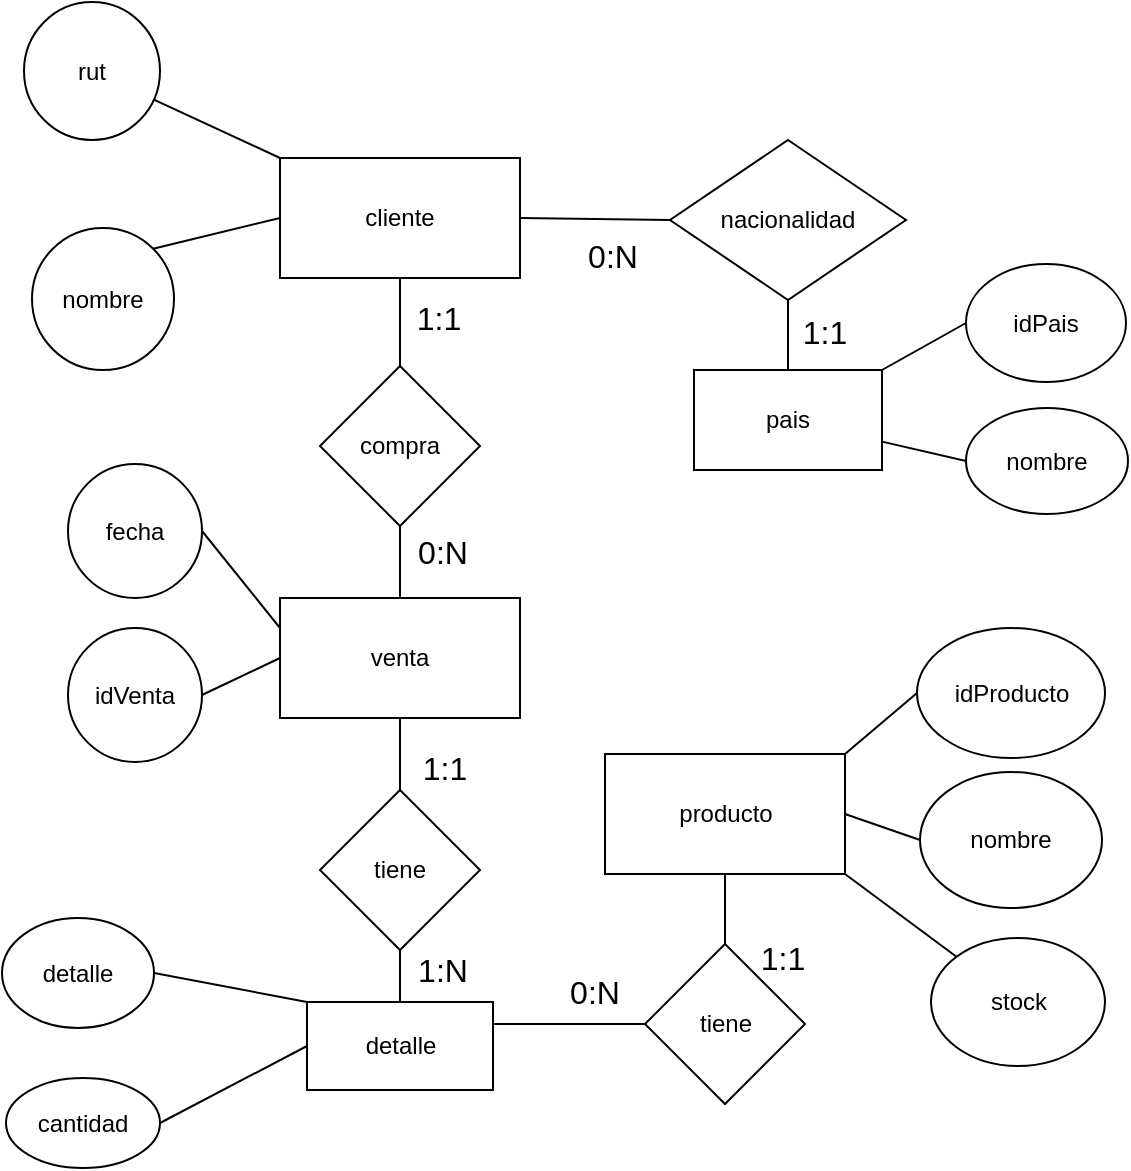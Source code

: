 <mxfile version="24.7.5">
  <diagram name="Página-1" id="2crBmEEUw5vN4-sz8Spd">
    <mxGraphModel dx="2074" dy="1176" grid="0" gridSize="10" guides="1" tooltips="1" connect="1" arrows="1" fold="1" page="0" pageScale="1" pageWidth="827" pageHeight="1169" math="0" shadow="0">
      <root>
        <mxCell id="0" />
        <mxCell id="1" parent="0" />
        <mxCell id="iR6kMIGFltrkhcfpv41R-1" value="cliente" style="rounded=0;whiteSpace=wrap;html=1;" vertex="1" parent="1">
          <mxGeometry x="108" y="-31" width="120" height="60" as="geometry" />
        </mxCell>
        <mxCell id="iR6kMIGFltrkhcfpv41R-2" value="rut" style="ellipse;whiteSpace=wrap;html=1;" vertex="1" parent="1">
          <mxGeometry x="-20" y="-109" width="68" height="69" as="geometry" />
        </mxCell>
        <mxCell id="iR6kMIGFltrkhcfpv41R-6" value="" style="endArrow=none;html=1;rounded=0;fontSize=12;startSize=8;endSize=8;curved=1;entryX=0;entryY=0;entryDx=0;entryDy=0;" edge="1" parent="1" source="iR6kMIGFltrkhcfpv41R-2" target="iR6kMIGFltrkhcfpv41R-1">
          <mxGeometry width="50" height="50" relative="1" as="geometry">
            <mxPoint x="175" y="225" as="sourcePoint" />
            <mxPoint x="225" y="175" as="targetPoint" />
          </mxGeometry>
        </mxCell>
        <mxCell id="iR6kMIGFltrkhcfpv41R-7" value="nombre" style="ellipse;whiteSpace=wrap;html=1;aspect=fixed;" vertex="1" parent="1">
          <mxGeometry x="-16" y="4" width="71" height="71" as="geometry" />
        </mxCell>
        <mxCell id="iR6kMIGFltrkhcfpv41R-8" value="" style="endArrow=none;html=1;rounded=0;fontSize=12;startSize=8;endSize=8;curved=1;exitX=1;exitY=0;exitDx=0;exitDy=0;entryX=0;entryY=0.5;entryDx=0;entryDy=0;" edge="1" parent="1" source="iR6kMIGFltrkhcfpv41R-7" target="iR6kMIGFltrkhcfpv41R-1">
          <mxGeometry width="50" height="50" relative="1" as="geometry">
            <mxPoint x="175" y="225" as="sourcePoint" />
            <mxPoint x="225" y="175" as="targetPoint" />
          </mxGeometry>
        </mxCell>
        <mxCell id="iR6kMIGFltrkhcfpv41R-9" value="compra" style="rhombus;whiteSpace=wrap;html=1;" vertex="1" parent="1">
          <mxGeometry x="128" y="73" width="80" height="80" as="geometry" />
        </mxCell>
        <mxCell id="iR6kMIGFltrkhcfpv41R-10" value="" style="endArrow=none;html=1;rounded=0;fontSize=12;startSize=8;endSize=8;curved=1;entryX=0.5;entryY=1;entryDx=0;entryDy=0;exitX=0.5;exitY=0;exitDx=0;exitDy=0;" edge="1" parent="1" source="iR6kMIGFltrkhcfpv41R-9" target="iR6kMIGFltrkhcfpv41R-1">
          <mxGeometry width="50" height="50" relative="1" as="geometry">
            <mxPoint x="175" y="225" as="sourcePoint" />
            <mxPoint x="225" y="175" as="targetPoint" />
          </mxGeometry>
        </mxCell>
        <mxCell id="iR6kMIGFltrkhcfpv41R-13" value="venta" style="rounded=0;whiteSpace=wrap;html=1;" vertex="1" parent="1">
          <mxGeometry x="108" y="189" width="120" height="60" as="geometry" />
        </mxCell>
        <mxCell id="iR6kMIGFltrkhcfpv41R-14" value="" style="endArrow=none;html=1;rounded=0;fontSize=12;startSize=8;endSize=8;curved=1;entryX=0.5;entryY=1;entryDx=0;entryDy=0;exitX=0.5;exitY=0;exitDx=0;exitDy=0;" edge="1" parent="1" source="iR6kMIGFltrkhcfpv41R-13" target="iR6kMIGFltrkhcfpv41R-9">
          <mxGeometry width="50" height="50" relative="1" as="geometry">
            <mxPoint x="175" y="225" as="sourcePoint" />
            <mxPoint x="188" y="160" as="targetPoint" />
          </mxGeometry>
        </mxCell>
        <mxCell id="iR6kMIGFltrkhcfpv41R-15" value="fecha" style="ellipse;whiteSpace=wrap;html=1;aspect=fixed;" vertex="1" parent="1">
          <mxGeometry x="2" y="122" width="67" height="67" as="geometry" />
        </mxCell>
        <mxCell id="iR6kMIGFltrkhcfpv41R-16" value="" style="endArrow=none;html=1;rounded=0;fontSize=12;startSize=8;endSize=8;curved=1;exitX=1;exitY=0.5;exitDx=0;exitDy=0;entryX=0;entryY=0.25;entryDx=0;entryDy=0;" edge="1" parent="1" source="iR6kMIGFltrkhcfpv41R-15" target="iR6kMIGFltrkhcfpv41R-13">
          <mxGeometry width="50" height="50" relative="1" as="geometry">
            <mxPoint x="175" y="225" as="sourcePoint" />
            <mxPoint x="225" y="175" as="targetPoint" />
          </mxGeometry>
        </mxCell>
        <mxCell id="iR6kMIGFltrkhcfpv41R-17" value="idVenta" style="ellipse;whiteSpace=wrap;html=1;aspect=fixed;" vertex="1" parent="1">
          <mxGeometry x="2" y="204" width="67" height="67" as="geometry" />
        </mxCell>
        <mxCell id="iR6kMIGFltrkhcfpv41R-18" value="" style="endArrow=none;html=1;rounded=0;fontSize=12;startSize=8;endSize=8;curved=1;exitX=1;exitY=0.5;exitDx=0;exitDy=0;entryX=0;entryY=0.5;entryDx=0;entryDy=0;" edge="1" parent="1" source="iR6kMIGFltrkhcfpv41R-17" target="iR6kMIGFltrkhcfpv41R-13">
          <mxGeometry width="50" height="50" relative="1" as="geometry">
            <mxPoint x="175" y="225" as="sourcePoint" />
            <mxPoint x="225" y="175" as="targetPoint" />
          </mxGeometry>
        </mxCell>
        <mxCell id="iR6kMIGFltrkhcfpv41R-20" value="tiene" style="rhombus;whiteSpace=wrap;html=1;" vertex="1" parent="1">
          <mxGeometry x="128" y="285" width="80" height="80" as="geometry" />
        </mxCell>
        <mxCell id="iR6kMIGFltrkhcfpv41R-21" value="detalle" style="rounded=0;whiteSpace=wrap;html=1;" vertex="1" parent="1">
          <mxGeometry x="121.5" y="391" width="93" height="44" as="geometry" />
        </mxCell>
        <mxCell id="iR6kMIGFltrkhcfpv41R-22" value="detalle" style="ellipse;whiteSpace=wrap;html=1;" vertex="1" parent="1">
          <mxGeometry x="-31" y="349" width="76" height="55" as="geometry" />
        </mxCell>
        <mxCell id="iR6kMIGFltrkhcfpv41R-23" value="cantidad" style="ellipse;whiteSpace=wrap;html=1;" vertex="1" parent="1">
          <mxGeometry x="-29" y="429" width="77" height="45" as="geometry" />
        </mxCell>
        <mxCell id="iR6kMIGFltrkhcfpv41R-25" value="" style="endArrow=none;html=1;rounded=0;fontSize=12;startSize=8;endSize=8;curved=1;exitX=0.5;exitY=1;exitDx=0;exitDy=0;entryX=0.5;entryY=0;entryDx=0;entryDy=0;" edge="1" parent="1" source="iR6kMIGFltrkhcfpv41R-13" target="iR6kMIGFltrkhcfpv41R-20">
          <mxGeometry width="50" height="50" relative="1" as="geometry">
            <mxPoint x="175" y="225" as="sourcePoint" />
            <mxPoint x="225" y="175" as="targetPoint" />
          </mxGeometry>
        </mxCell>
        <mxCell id="iR6kMIGFltrkhcfpv41R-26" value="" style="endArrow=none;html=1;rounded=0;fontSize=12;startSize=8;endSize=8;curved=1;exitX=0.5;exitY=1;exitDx=0;exitDy=0;entryX=0.5;entryY=0;entryDx=0;entryDy=0;" edge="1" parent="1" source="iR6kMIGFltrkhcfpv41R-20" target="iR6kMIGFltrkhcfpv41R-21">
          <mxGeometry width="50" height="50" relative="1" as="geometry">
            <mxPoint x="175" y="225" as="sourcePoint" />
            <mxPoint x="225" y="175" as="targetPoint" />
          </mxGeometry>
        </mxCell>
        <mxCell id="iR6kMIGFltrkhcfpv41R-29" value="" style="endArrow=none;html=1;rounded=0;fontSize=12;startSize=8;endSize=8;curved=1;exitX=1;exitY=0.5;exitDx=0;exitDy=0;entryX=0;entryY=0;entryDx=0;entryDy=0;" edge="1" parent="1" source="iR6kMIGFltrkhcfpv41R-22" target="iR6kMIGFltrkhcfpv41R-21">
          <mxGeometry width="50" height="50" relative="1" as="geometry">
            <mxPoint x="175" y="225" as="sourcePoint" />
            <mxPoint x="122" y="400" as="targetPoint" />
          </mxGeometry>
        </mxCell>
        <mxCell id="iR6kMIGFltrkhcfpv41R-32" value="" style="endArrow=none;html=1;rounded=0;fontSize=12;startSize=8;endSize=8;curved=1;exitX=1;exitY=0.5;exitDx=0;exitDy=0;entryX=0;entryY=0.5;entryDx=0;entryDy=0;" edge="1" parent="1" source="iR6kMIGFltrkhcfpv41R-23" target="iR6kMIGFltrkhcfpv41R-21">
          <mxGeometry width="50" height="50" relative="1" as="geometry">
            <mxPoint x="175" y="225" as="sourcePoint" />
            <mxPoint x="225" y="175" as="targetPoint" />
          </mxGeometry>
        </mxCell>
        <mxCell id="iR6kMIGFltrkhcfpv41R-33" value="tiene" style="rhombus;whiteSpace=wrap;html=1;" vertex="1" parent="1">
          <mxGeometry x="290.5" y="362" width="80" height="80" as="geometry" />
        </mxCell>
        <mxCell id="iR6kMIGFltrkhcfpv41R-34" value="" style="endArrow=none;html=1;rounded=0;fontSize=12;startSize=8;endSize=8;curved=1;exitX=1;exitY=0.25;exitDx=0;exitDy=0;entryX=0;entryY=0.5;entryDx=0;entryDy=0;" edge="1" parent="1" source="iR6kMIGFltrkhcfpv41R-21" target="iR6kMIGFltrkhcfpv41R-33">
          <mxGeometry width="50" height="50" relative="1" as="geometry">
            <mxPoint x="253" y="402" as="sourcePoint" />
            <mxPoint x="324.5" y="175" as="targetPoint" />
          </mxGeometry>
        </mxCell>
        <mxCell id="iR6kMIGFltrkhcfpv41R-35" value="producto" style="rounded=0;whiteSpace=wrap;html=1;" vertex="1" parent="1">
          <mxGeometry x="270.5" y="267" width="120" height="60" as="geometry" />
        </mxCell>
        <mxCell id="iR6kMIGFltrkhcfpv41R-36" value="" style="endArrow=none;html=1;rounded=0;fontSize=12;startSize=8;endSize=8;curved=1;exitX=0.5;exitY=0;exitDx=0;exitDy=0;entryX=0.5;entryY=1;entryDx=0;entryDy=0;" edge="1" parent="1" source="iR6kMIGFltrkhcfpv41R-33" target="iR6kMIGFltrkhcfpv41R-35">
          <mxGeometry width="50" height="50" relative="1" as="geometry">
            <mxPoint x="329.5" y="351" as="sourcePoint" />
            <mxPoint x="324.5" y="175" as="targetPoint" />
          </mxGeometry>
        </mxCell>
        <mxCell id="iR6kMIGFltrkhcfpv41R-37" style="edgeStyle=none;curved=1;rounded=0;orthogonalLoop=1;jettySize=auto;html=1;exitX=1;exitY=0;exitDx=0;exitDy=0;fontSize=12;startSize=8;endSize=8;" edge="1" parent="1" source="iR6kMIGFltrkhcfpv41R-35" target="iR6kMIGFltrkhcfpv41R-35">
          <mxGeometry relative="1" as="geometry" />
        </mxCell>
        <mxCell id="iR6kMIGFltrkhcfpv41R-38" value="idProducto" style="ellipse;whiteSpace=wrap;html=1;" vertex="1" parent="1">
          <mxGeometry x="426.5" y="204" width="94" height="65" as="geometry" />
        </mxCell>
        <mxCell id="iR6kMIGFltrkhcfpv41R-39" value="" style="endArrow=none;html=1;rounded=0;fontSize=12;startSize=8;endSize=8;curved=1;entryX=0;entryY=0.5;entryDx=0;entryDy=0;exitX=1;exitY=0;exitDx=0;exitDy=0;" edge="1" parent="1" source="iR6kMIGFltrkhcfpv41R-35" target="iR6kMIGFltrkhcfpv41R-38">
          <mxGeometry width="50" height="50" relative="1" as="geometry">
            <mxPoint x="274.5" y="225" as="sourcePoint" />
            <mxPoint x="324.5" y="175" as="targetPoint" />
          </mxGeometry>
        </mxCell>
        <mxCell id="iR6kMIGFltrkhcfpv41R-40" value="nombre" style="ellipse;whiteSpace=wrap;html=1;" vertex="1" parent="1">
          <mxGeometry x="428" y="276" width="91" height="68" as="geometry" />
        </mxCell>
        <mxCell id="iR6kMIGFltrkhcfpv41R-41" value="" style="endArrow=none;html=1;rounded=0;fontSize=12;startSize=8;endSize=8;curved=1;exitX=0;exitY=0.5;exitDx=0;exitDy=0;entryX=1;entryY=0.5;entryDx=0;entryDy=0;" edge="1" parent="1" source="iR6kMIGFltrkhcfpv41R-40" target="iR6kMIGFltrkhcfpv41R-35">
          <mxGeometry width="50" height="50" relative="1" as="geometry">
            <mxPoint x="274.5" y="225" as="sourcePoint" />
            <mxPoint x="324.5" y="175" as="targetPoint" />
          </mxGeometry>
        </mxCell>
        <mxCell id="iR6kMIGFltrkhcfpv41R-42" value="stock" style="ellipse;whiteSpace=wrap;html=1;" vertex="1" parent="1">
          <mxGeometry x="433.5" y="359" width="87" height="64" as="geometry" />
        </mxCell>
        <mxCell id="iR6kMIGFltrkhcfpv41R-43" value="" style="endArrow=none;html=1;rounded=0;fontSize=12;startSize=8;endSize=8;curved=1;entryX=0;entryY=0;entryDx=0;entryDy=0;exitX=1;exitY=1;exitDx=0;exitDy=0;" edge="1" parent="1" source="iR6kMIGFltrkhcfpv41R-35" target="iR6kMIGFltrkhcfpv41R-42">
          <mxGeometry width="50" height="50" relative="1" as="geometry">
            <mxPoint x="274.5" y="225" as="sourcePoint" />
            <mxPoint x="324.5" y="175" as="targetPoint" />
          </mxGeometry>
        </mxCell>
        <mxCell id="iR6kMIGFltrkhcfpv41R-45" value="nacionalidad" style="rhombus;whiteSpace=wrap;html=1;" vertex="1" parent="1">
          <mxGeometry x="303" y="-40" width="118" height="80" as="geometry" />
        </mxCell>
        <mxCell id="iR6kMIGFltrkhcfpv41R-46" value="" style="endArrow=none;html=1;rounded=0;fontSize=12;startSize=8;endSize=8;curved=1;entryX=0;entryY=0.5;entryDx=0;entryDy=0;exitX=1;exitY=0.5;exitDx=0;exitDy=0;" edge="1" parent="1" source="iR6kMIGFltrkhcfpv41R-1" target="iR6kMIGFltrkhcfpv41R-45">
          <mxGeometry width="50" height="50" relative="1" as="geometry">
            <mxPoint x="236" y="225" as="sourcePoint" />
            <mxPoint x="286" y="175" as="targetPoint" />
          </mxGeometry>
        </mxCell>
        <mxCell id="iR6kMIGFltrkhcfpv41R-47" value="pais" style="rounded=0;whiteSpace=wrap;html=1;" vertex="1" parent="1">
          <mxGeometry x="315" y="75" width="94" height="50" as="geometry" />
        </mxCell>
        <mxCell id="iR6kMIGFltrkhcfpv41R-48" value="" style="endArrow=none;html=1;rounded=0;fontSize=12;startSize=8;endSize=8;curved=1;entryX=0.5;entryY=1;entryDx=0;entryDy=0;exitX=0.5;exitY=0;exitDx=0;exitDy=0;" edge="1" parent="1" source="iR6kMIGFltrkhcfpv41R-47" target="iR6kMIGFltrkhcfpv41R-45">
          <mxGeometry width="50" height="50" relative="1" as="geometry">
            <mxPoint x="236" y="225" as="sourcePoint" />
            <mxPoint x="286" y="175" as="targetPoint" />
          </mxGeometry>
        </mxCell>
        <mxCell id="iR6kMIGFltrkhcfpv41R-49" value="idPais" style="ellipse;whiteSpace=wrap;html=1;" vertex="1" parent="1">
          <mxGeometry x="451" y="22" width="80" height="59" as="geometry" />
        </mxCell>
        <mxCell id="iR6kMIGFltrkhcfpv41R-51" value="nombre" style="ellipse;whiteSpace=wrap;html=1;" vertex="1" parent="1">
          <mxGeometry x="451" y="94" width="81" height="53" as="geometry" />
        </mxCell>
        <mxCell id="iR6kMIGFltrkhcfpv41R-52" value="" style="endArrow=none;html=1;rounded=0;fontSize=12;startSize=8;endSize=8;curved=1;entryX=0;entryY=0.5;entryDx=0;entryDy=0;exitX=1;exitY=0;exitDx=0;exitDy=0;" edge="1" parent="1" source="iR6kMIGFltrkhcfpv41R-47" target="iR6kMIGFltrkhcfpv41R-49">
          <mxGeometry width="50" height="50" relative="1" as="geometry">
            <mxPoint x="236" y="225" as="sourcePoint" />
            <mxPoint x="286" y="175" as="targetPoint" />
          </mxGeometry>
        </mxCell>
        <mxCell id="iR6kMIGFltrkhcfpv41R-53" value="" style="endArrow=none;html=1;rounded=0;fontSize=12;startSize=8;endSize=8;curved=1;entryX=0;entryY=0.5;entryDx=0;entryDy=0;" edge="1" parent="1" source="iR6kMIGFltrkhcfpv41R-47" target="iR6kMIGFltrkhcfpv41R-51">
          <mxGeometry width="50" height="50" relative="1" as="geometry">
            <mxPoint x="236" y="225" as="sourcePoint" />
            <mxPoint x="286" y="175" as="targetPoint" />
          </mxGeometry>
        </mxCell>
        <mxCell id="iR6kMIGFltrkhcfpv41R-54" value="1:1" style="text;html=1;align=center;verticalAlign=middle;resizable=0;points=[];autosize=1;strokeColor=none;fillColor=none;fontSize=16;" vertex="1" parent="1">
          <mxGeometry x="339" y="353.5" width="40" height="31" as="geometry" />
        </mxCell>
        <mxCell id="iR6kMIGFltrkhcfpv41R-55" value="0:N" style="text;html=1;align=center;verticalAlign=middle;resizable=0;points=[];autosize=1;strokeColor=none;fillColor=none;fontSize=16;" vertex="1" parent="1">
          <mxGeometry x="243" y="370" width="43" height="31" as="geometry" />
        </mxCell>
        <mxCell id="iR6kMIGFltrkhcfpv41R-56" value="1:N" style="text;html=1;align=center;verticalAlign=middle;resizable=0;points=[];autosize=1;strokeColor=none;fillColor=none;fontSize=16;" vertex="1" parent="1">
          <mxGeometry x="167" y="359" width="43" height="31" as="geometry" />
        </mxCell>
        <mxCell id="iR6kMIGFltrkhcfpv41R-57" value="1:1" style="text;html=1;align=center;verticalAlign=middle;resizable=0;points=[];autosize=1;strokeColor=none;fillColor=none;fontSize=16;" vertex="1" parent="1">
          <mxGeometry x="170" y="258" width="40" height="31" as="geometry" />
        </mxCell>
        <mxCell id="iR6kMIGFltrkhcfpv41R-58" value="0:N" style="text;html=1;align=center;verticalAlign=middle;resizable=0;points=[];autosize=1;strokeColor=none;fillColor=none;fontSize=16;" vertex="1" parent="1">
          <mxGeometry x="167" y="150" width="43" height="31" as="geometry" />
        </mxCell>
        <mxCell id="iR6kMIGFltrkhcfpv41R-59" value="1:1" style="text;html=1;align=center;verticalAlign=middle;resizable=0;points=[];autosize=1;strokeColor=none;fillColor=none;fontSize=16;" vertex="1" parent="1">
          <mxGeometry x="167" y="33" width="40" height="31" as="geometry" />
        </mxCell>
        <mxCell id="iR6kMIGFltrkhcfpv41R-60" value="0:N" style="text;html=1;align=center;verticalAlign=middle;resizable=0;points=[];autosize=1;strokeColor=none;fillColor=none;fontSize=16;" vertex="1" parent="1">
          <mxGeometry x="252" y="2" width="43" height="31" as="geometry" />
        </mxCell>
        <mxCell id="iR6kMIGFltrkhcfpv41R-61" value="1:1" style="text;html=1;align=center;verticalAlign=middle;resizable=0;points=[];autosize=1;strokeColor=none;fillColor=none;fontSize=16;" vertex="1" parent="1">
          <mxGeometry x="360" y="40" width="40" height="31" as="geometry" />
        </mxCell>
      </root>
    </mxGraphModel>
  </diagram>
</mxfile>

